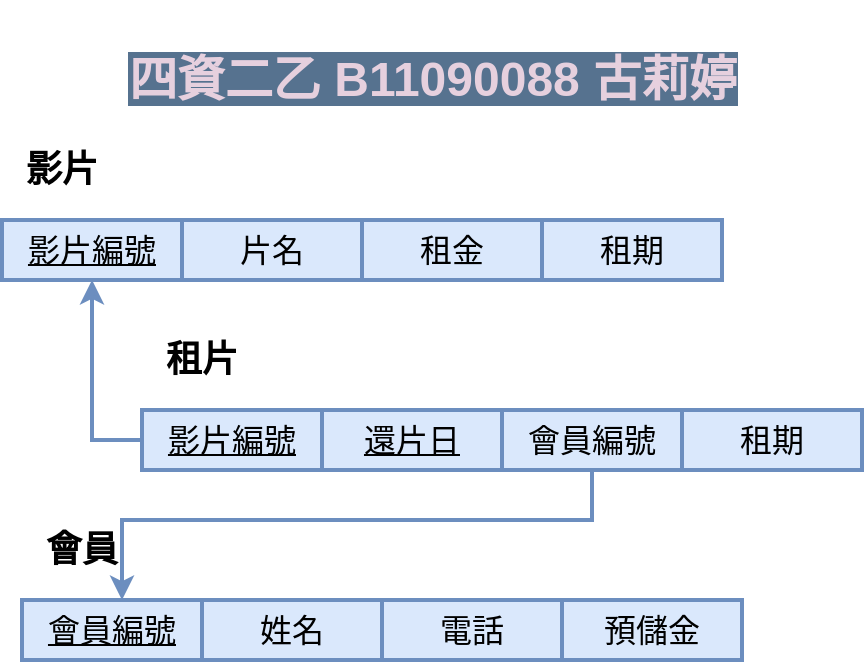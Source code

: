 <mxfile version="22.0.6" type="github">
  <diagram name="第 1 页" id="A-9dhl8txVm8QPDb1R0J">
    <mxGraphModel dx="3036" dy="2049" grid="1" gridSize="10" guides="1" tooltips="1" connect="1" arrows="1" fold="1" page="1" pageScale="1" pageWidth="827" pageHeight="1169" math="0" shadow="0">
      <root>
        <mxCell id="0" />
        <mxCell id="1" parent="0" />
        <mxCell id="HfhqxR9ILK057CA5Awt6-63" value="" style="group" vertex="1" connectable="0" parent="1">
          <mxGeometry x="-2350" y="-1100" width="430" height="330" as="geometry" />
        </mxCell>
        <mxCell id="HfhqxR9ILK057CA5Awt6-39" value="" style="group" vertex="1" connectable="0" parent="HfhqxR9ILK057CA5Awt6-63">
          <mxGeometry y="70" width="360" height="70" as="geometry" />
        </mxCell>
        <mxCell id="HfhqxR9ILK057CA5Awt6-7" value="影片編號" style="rounded=0;whiteSpace=wrap;html=1;strokeWidth=2;fillColor=#dae8fc;strokeColor=#6c8ebf;fontSize=16;fontStyle=4" vertex="1" parent="HfhqxR9ILK057CA5Awt6-39">
          <mxGeometry y="40" width="90" height="30" as="geometry" />
        </mxCell>
        <mxCell id="HfhqxR9ILK057CA5Awt6-15" value="&lt;font style=&quot;font-size: 18px;&quot;&gt;影片&lt;/font&gt;" style="text;strokeColor=none;align=center;fillColor=none;html=1;verticalAlign=middle;whiteSpace=wrap;rounded=0;fontSize=18;fontStyle=1" vertex="1" parent="HfhqxR9ILK057CA5Awt6-39">
          <mxGeometry width="60" height="30" as="geometry" />
        </mxCell>
        <mxCell id="HfhqxR9ILK057CA5Awt6-19" value="片名" style="rounded=0;whiteSpace=wrap;html=1;strokeWidth=2;fillColor=#dae8fc;strokeColor=#6c8ebf;fontSize=16;fontStyle=0" vertex="1" parent="HfhqxR9ILK057CA5Awt6-39">
          <mxGeometry x="90" y="40" width="90" height="30" as="geometry" />
        </mxCell>
        <mxCell id="HfhqxR9ILK057CA5Awt6-20" value="租金" style="rounded=0;whiteSpace=wrap;html=1;strokeWidth=2;fillColor=#dae8fc;strokeColor=#6c8ebf;fontSize=16;fontStyle=0" vertex="1" parent="HfhqxR9ILK057CA5Awt6-39">
          <mxGeometry x="180" y="40" width="90" height="30" as="geometry" />
        </mxCell>
        <mxCell id="HfhqxR9ILK057CA5Awt6-22" value="租期" style="rounded=0;whiteSpace=wrap;html=1;strokeWidth=2;fillColor=#dae8fc;strokeColor=#6c8ebf;fontSize=16;fontStyle=0" vertex="1" parent="HfhqxR9ILK057CA5Awt6-39">
          <mxGeometry x="270" y="40" width="90" height="30" as="geometry" />
        </mxCell>
        <mxCell id="HfhqxR9ILK057CA5Awt6-40" value="" style="group" vertex="1" connectable="0" parent="HfhqxR9ILK057CA5Awt6-63">
          <mxGeometry x="10" y="260" width="360" height="70" as="geometry" />
        </mxCell>
        <mxCell id="HfhqxR9ILK057CA5Awt6-41" value="會員編號" style="rounded=0;whiteSpace=wrap;html=1;strokeWidth=2;fillColor=#dae8fc;strokeColor=#6c8ebf;fontSize=16;fontStyle=4" vertex="1" parent="HfhqxR9ILK057CA5Awt6-40">
          <mxGeometry y="40" width="90" height="30" as="geometry" />
        </mxCell>
        <mxCell id="HfhqxR9ILK057CA5Awt6-42" value="&lt;font style=&quot;font-size: 18px;&quot;&gt;會員&lt;/font&gt;" style="text;strokeColor=none;align=center;fillColor=none;html=1;verticalAlign=middle;whiteSpace=wrap;rounded=0;fontSize=18;fontStyle=1" vertex="1" parent="HfhqxR9ILK057CA5Awt6-40">
          <mxGeometry width="60" height="30" as="geometry" />
        </mxCell>
        <mxCell id="HfhqxR9ILK057CA5Awt6-43" value="姓名" style="rounded=0;whiteSpace=wrap;html=1;strokeWidth=2;fillColor=#dae8fc;strokeColor=#6c8ebf;fontSize=16;fontStyle=0" vertex="1" parent="HfhqxR9ILK057CA5Awt6-40">
          <mxGeometry x="90" y="40" width="90" height="30" as="geometry" />
        </mxCell>
        <mxCell id="HfhqxR9ILK057CA5Awt6-44" value="電話" style="rounded=0;whiteSpace=wrap;html=1;strokeWidth=2;fillColor=#dae8fc;strokeColor=#6c8ebf;fontSize=16;fontStyle=0" vertex="1" parent="HfhqxR9ILK057CA5Awt6-40">
          <mxGeometry x="180" y="40" width="90" height="30" as="geometry" />
        </mxCell>
        <mxCell id="HfhqxR9ILK057CA5Awt6-45" value="預儲金" style="rounded=0;whiteSpace=wrap;html=1;strokeWidth=2;fillColor=#dae8fc;strokeColor=#6c8ebf;fontSize=16;fontStyle=0" vertex="1" parent="HfhqxR9ILK057CA5Awt6-40">
          <mxGeometry x="270" y="40" width="90" height="30" as="geometry" />
        </mxCell>
        <mxCell id="HfhqxR9ILK057CA5Awt6-46" value="" style="group" vertex="1" connectable="0" parent="HfhqxR9ILK057CA5Awt6-63">
          <mxGeometry x="70" y="165" width="360" height="70" as="geometry" />
        </mxCell>
        <mxCell id="HfhqxR9ILK057CA5Awt6-29" value="影片編號" style="rounded=0;whiteSpace=wrap;html=1;strokeWidth=2;fillColor=#dae8fc;strokeColor=#6c8ebf;fontSize=16;fontStyle=4" vertex="1" parent="HfhqxR9ILK057CA5Awt6-46">
          <mxGeometry y="40" width="90" height="30" as="geometry" />
        </mxCell>
        <mxCell id="HfhqxR9ILK057CA5Awt6-30" value="租片" style="text;strokeColor=none;align=center;fillColor=none;html=1;verticalAlign=middle;whiteSpace=wrap;rounded=0;fontSize=18;fontStyle=1" vertex="1" parent="HfhqxR9ILK057CA5Awt6-46">
          <mxGeometry width="60" height="30" as="geometry" />
        </mxCell>
        <mxCell id="HfhqxR9ILK057CA5Awt6-31" value="&lt;u&gt;還片日&lt;/u&gt;" style="rounded=0;whiteSpace=wrap;html=1;strokeWidth=2;fillColor=#dae8fc;strokeColor=#6c8ebf;fontSize=16;fontStyle=0" vertex="1" parent="HfhqxR9ILK057CA5Awt6-46">
          <mxGeometry x="90" y="40" width="90" height="30" as="geometry" />
        </mxCell>
        <mxCell id="HfhqxR9ILK057CA5Awt6-32" value="會員編號" style="rounded=0;whiteSpace=wrap;html=1;strokeWidth=2;fillColor=#dae8fc;strokeColor=#6c8ebf;fontSize=16;fontStyle=0" vertex="1" parent="HfhqxR9ILK057CA5Awt6-46">
          <mxGeometry x="180" y="40" width="90" height="30" as="geometry" />
        </mxCell>
        <mxCell id="HfhqxR9ILK057CA5Awt6-33" value="租期" style="rounded=0;whiteSpace=wrap;html=1;strokeWidth=2;fillColor=#dae8fc;strokeColor=#6c8ebf;fontSize=16;fontStyle=0" vertex="1" parent="HfhqxR9ILK057CA5Awt6-46">
          <mxGeometry x="270" y="40" width="90" height="30" as="geometry" />
        </mxCell>
        <mxCell id="HfhqxR9ILK057CA5Awt6-59" style="edgeStyle=orthogonalEdgeStyle;rounded=0;orthogonalLoop=1;jettySize=auto;html=1;entryX=0.5;entryY=1;entryDx=0;entryDy=0;strokeWidth=2;fillColor=#dae8fc;strokeColor=#6c8ebf;" edge="1" parent="HfhqxR9ILK057CA5Awt6-63" source="HfhqxR9ILK057CA5Awt6-29" target="HfhqxR9ILK057CA5Awt6-7">
          <mxGeometry relative="1" as="geometry">
            <Array as="points">
              <mxPoint x="45" y="220" />
            </Array>
          </mxGeometry>
        </mxCell>
        <mxCell id="HfhqxR9ILK057CA5Awt6-60" style="edgeStyle=orthogonalEdgeStyle;rounded=0;orthogonalLoop=1;jettySize=auto;html=1;strokeWidth=2;fillColor=#dae8fc;strokeColor=#6c8ebf;" edge="1" parent="HfhqxR9ILK057CA5Awt6-63" source="HfhqxR9ILK057CA5Awt6-32" target="HfhqxR9ILK057CA5Awt6-41">
          <mxGeometry relative="1" as="geometry">
            <Array as="points">
              <mxPoint x="295" y="260" />
              <mxPoint x="60" y="260" />
            </Array>
          </mxGeometry>
        </mxCell>
        <mxCell id="HfhqxR9ILK057CA5Awt6-61" value="&lt;h1 style=&quot;text-align:right&quot;&gt;&lt;font color=&quot;#e6d0de&quot; style=&quot;background-color: rgb(86, 114, 143);&quot;&gt;四資二乙&lt;span style=&quot;&quot; lang=&quot;EN-US&quot;&gt; B11090088 &lt;/span&gt;&lt;span style=&quot;font-family: 新細明體, serif;&quot;&gt;古莉婷&lt;/span&gt;&lt;/font&gt;&lt;/h1&gt;&lt;p style=&quot;text-align:right&quot; align=&quot;right&quot; class=&quot;MsoNormal&quot;&gt;&lt;span lang=&quot;EN-US&quot;&gt;&lt;/span&gt;&lt;/p&gt;" style="text;html=1;align=center;verticalAlign=middle;resizable=0;points=[];autosize=1;strokeColor=none;fillColor=none;" vertex="1" parent="HfhqxR9ILK057CA5Awt6-63">
          <mxGeometry x="50" width="330" height="80" as="geometry" />
        </mxCell>
      </root>
    </mxGraphModel>
  </diagram>
</mxfile>
